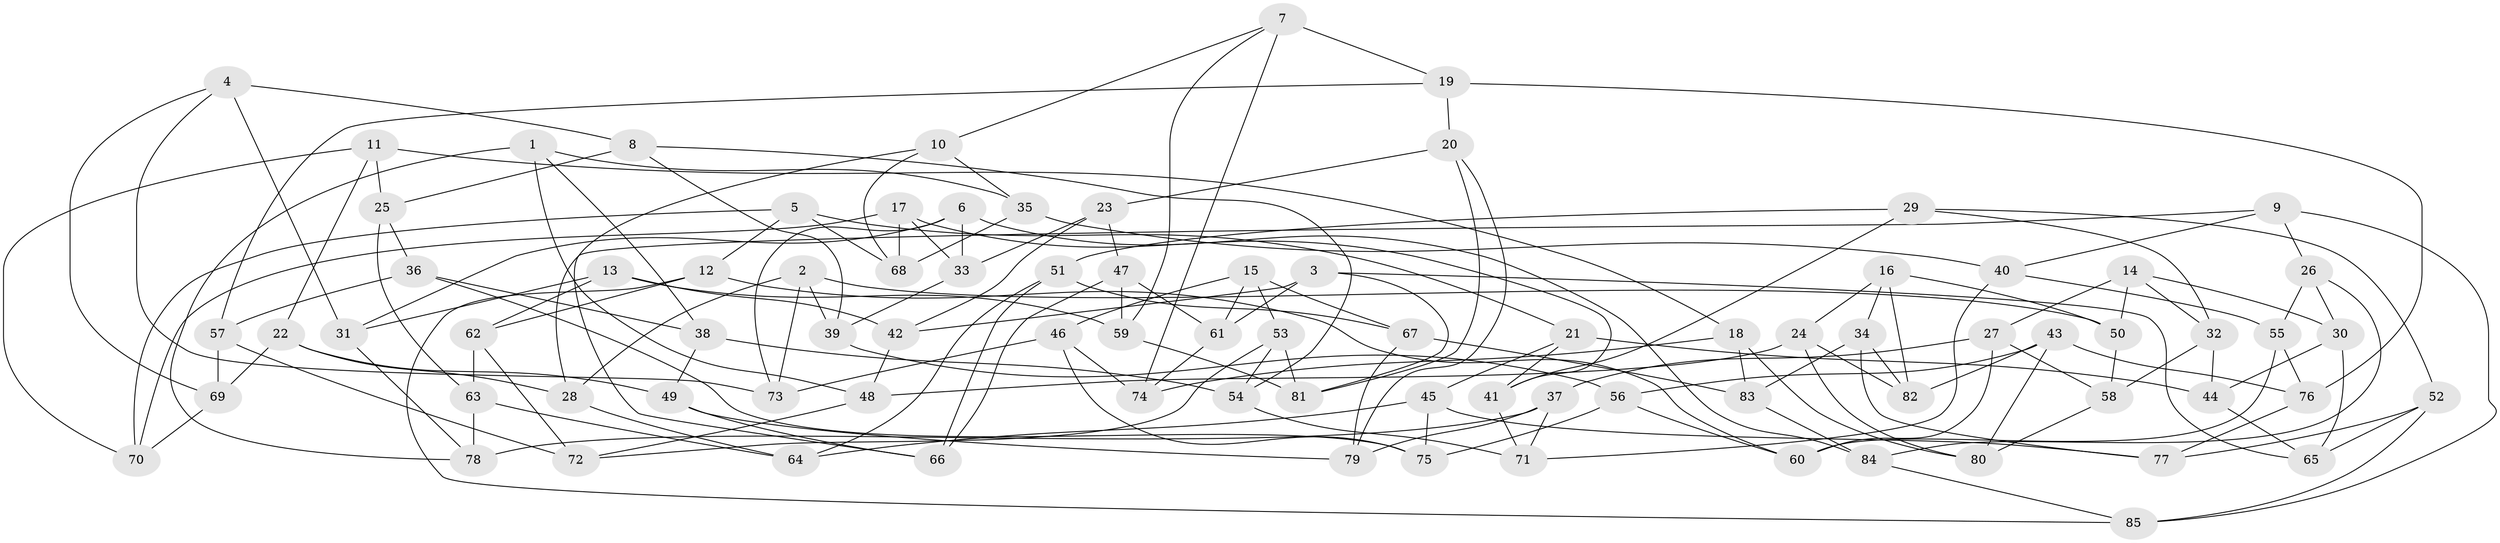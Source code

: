 // coarse degree distribution, {5: 0.09433962264150944, 4: 0.37735849056603776, 6: 0.5094339622641509, 3: 0.018867924528301886}
// Generated by graph-tools (version 1.1) at 2025/24/03/03/25 07:24:22]
// undirected, 85 vertices, 170 edges
graph export_dot {
graph [start="1"]
  node [color=gray90,style=filled];
  1;
  2;
  3;
  4;
  5;
  6;
  7;
  8;
  9;
  10;
  11;
  12;
  13;
  14;
  15;
  16;
  17;
  18;
  19;
  20;
  21;
  22;
  23;
  24;
  25;
  26;
  27;
  28;
  29;
  30;
  31;
  32;
  33;
  34;
  35;
  36;
  37;
  38;
  39;
  40;
  41;
  42;
  43;
  44;
  45;
  46;
  47;
  48;
  49;
  50;
  51;
  52;
  53;
  54;
  55;
  56;
  57;
  58;
  59;
  60;
  61;
  62;
  63;
  64;
  65;
  66;
  67;
  68;
  69;
  70;
  71;
  72;
  73;
  74;
  75;
  76;
  77;
  78;
  79;
  80;
  81;
  82;
  83;
  84;
  85;
  1 -- 48;
  1 -- 38;
  1 -- 35;
  1 -- 78;
  2 -- 73;
  2 -- 39;
  2 -- 50;
  2 -- 28;
  3 -- 81;
  3 -- 42;
  3 -- 65;
  3 -- 61;
  4 -- 8;
  4 -- 73;
  4 -- 31;
  4 -- 69;
  5 -- 68;
  5 -- 21;
  5 -- 12;
  5 -- 70;
  6 -- 84;
  6 -- 33;
  6 -- 31;
  6 -- 73;
  7 -- 74;
  7 -- 59;
  7 -- 19;
  7 -- 10;
  8 -- 54;
  8 -- 39;
  8 -- 25;
  9 -- 26;
  9 -- 85;
  9 -- 28;
  9 -- 40;
  10 -- 66;
  10 -- 68;
  10 -- 35;
  11 -- 25;
  11 -- 18;
  11 -- 22;
  11 -- 70;
  12 -- 62;
  12 -- 60;
  12 -- 85;
  13 -- 62;
  13 -- 42;
  13 -- 59;
  13 -- 31;
  14 -- 32;
  14 -- 30;
  14 -- 50;
  14 -- 27;
  15 -- 67;
  15 -- 46;
  15 -- 53;
  15 -- 61;
  16 -- 82;
  16 -- 24;
  16 -- 34;
  16 -- 50;
  17 -- 68;
  17 -- 33;
  17 -- 41;
  17 -- 70;
  18 -- 80;
  18 -- 83;
  18 -- 74;
  19 -- 57;
  19 -- 20;
  19 -- 76;
  20 -- 23;
  20 -- 79;
  20 -- 81;
  21 -- 45;
  21 -- 44;
  21 -- 41;
  22 -- 28;
  22 -- 69;
  22 -- 49;
  23 -- 47;
  23 -- 33;
  23 -- 42;
  24 -- 82;
  24 -- 48;
  24 -- 80;
  25 -- 63;
  25 -- 36;
  26 -- 84;
  26 -- 55;
  26 -- 30;
  27 -- 37;
  27 -- 60;
  27 -- 58;
  28 -- 64;
  29 -- 52;
  29 -- 41;
  29 -- 32;
  29 -- 51;
  30 -- 65;
  30 -- 44;
  31 -- 78;
  32 -- 44;
  32 -- 58;
  33 -- 39;
  34 -- 82;
  34 -- 77;
  34 -- 83;
  35 -- 40;
  35 -- 68;
  36 -- 38;
  36 -- 75;
  36 -- 57;
  37 -- 78;
  37 -- 71;
  37 -- 79;
  38 -- 54;
  38 -- 49;
  39 -- 56;
  40 -- 55;
  40 -- 71;
  41 -- 71;
  42 -- 48;
  43 -- 82;
  43 -- 76;
  43 -- 80;
  43 -- 56;
  44 -- 65;
  45 -- 77;
  45 -- 64;
  45 -- 75;
  46 -- 73;
  46 -- 75;
  46 -- 74;
  47 -- 66;
  47 -- 59;
  47 -- 61;
  48 -- 72;
  49 -- 66;
  49 -- 79;
  50 -- 58;
  51 -- 64;
  51 -- 67;
  51 -- 66;
  52 -- 65;
  52 -- 77;
  52 -- 85;
  53 -- 54;
  53 -- 81;
  53 -- 72;
  54 -- 71;
  55 -- 76;
  55 -- 60;
  56 -- 75;
  56 -- 60;
  57 -- 69;
  57 -- 72;
  58 -- 80;
  59 -- 81;
  61 -- 74;
  62 -- 63;
  62 -- 72;
  63 -- 64;
  63 -- 78;
  67 -- 83;
  67 -- 79;
  69 -- 70;
  76 -- 77;
  83 -- 84;
  84 -- 85;
}
